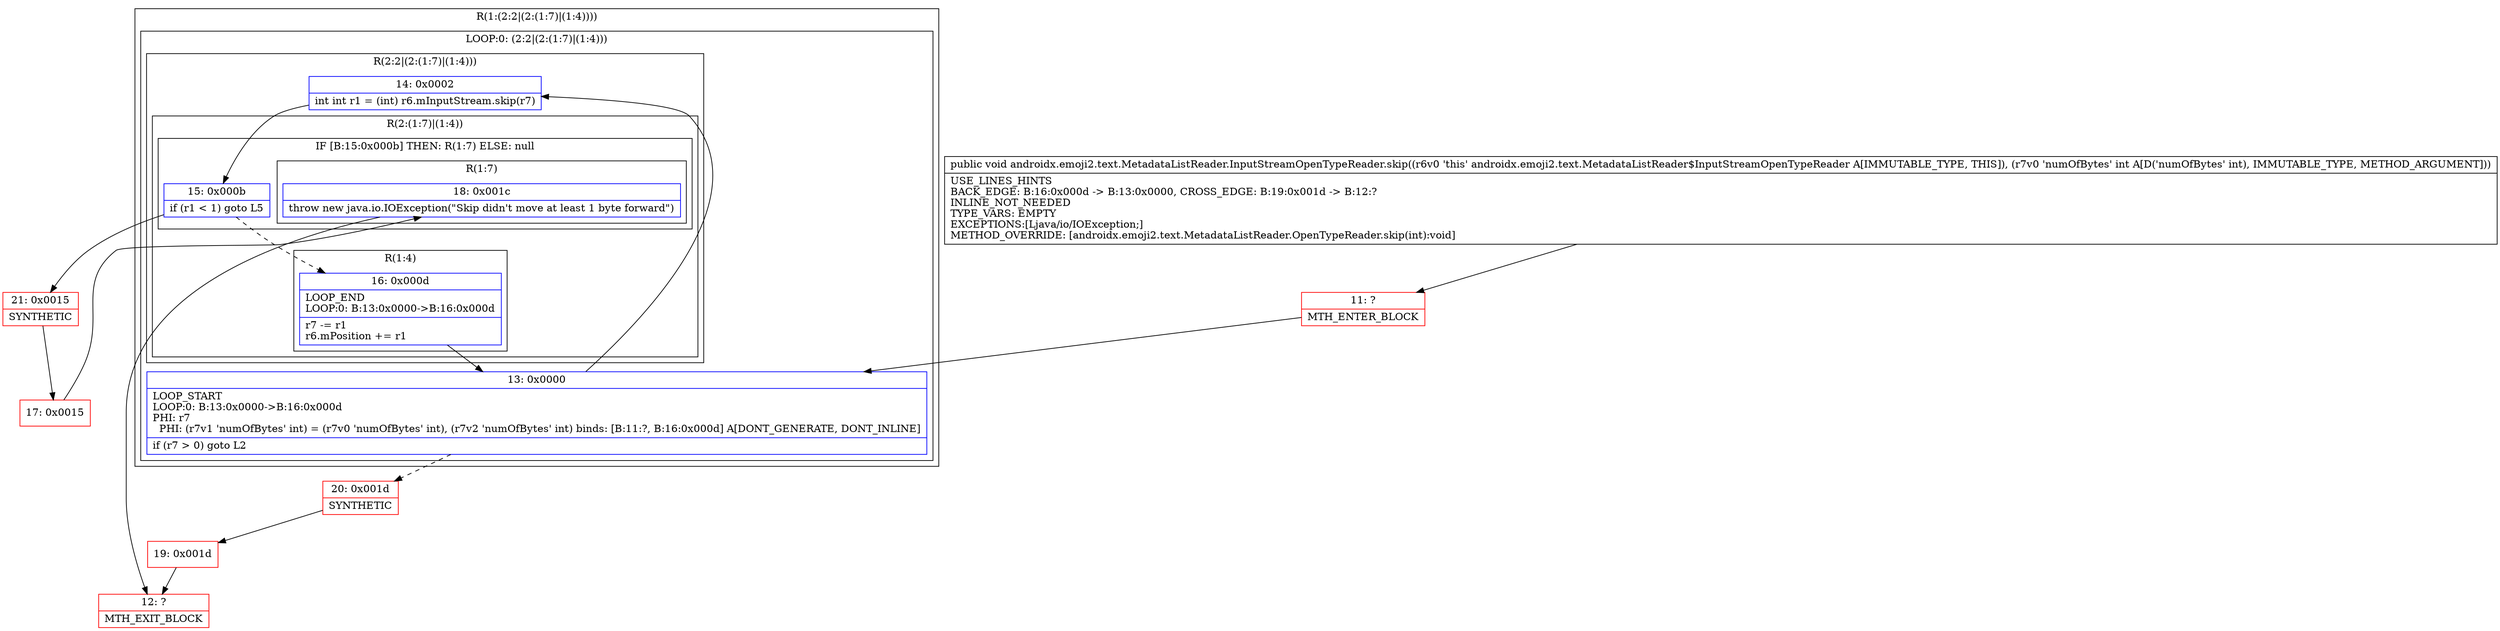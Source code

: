 digraph "CFG forandroidx.emoji2.text.MetadataListReader.InputStreamOpenTypeReader.skip(I)V" {
subgraph cluster_Region_1411323698 {
label = "R(1:(2:2|(2:(1:7)|(1:4))))";
node [shape=record,color=blue];
subgraph cluster_LoopRegion_64688399 {
label = "LOOP:0: (2:2|(2:(1:7)|(1:4)))";
node [shape=record,color=blue];
Node_13 [shape=record,label="{13\:\ 0x0000|LOOP_START\lLOOP:0: B:13:0x0000\-\>B:16:0x000d\lPHI: r7 \l  PHI: (r7v1 'numOfBytes' int) = (r7v0 'numOfBytes' int), (r7v2 'numOfBytes' int) binds: [B:11:?, B:16:0x000d] A[DONT_GENERATE, DONT_INLINE]\l|if (r7 \> 0) goto L2\l}"];
subgraph cluster_Region_110766808 {
label = "R(2:2|(2:(1:7)|(1:4)))";
node [shape=record,color=blue];
Node_14 [shape=record,label="{14\:\ 0x0002|int int r1 = (int) r6.mInputStream.skip(r7)\l}"];
subgraph cluster_Region_213736837 {
label = "R(2:(1:7)|(1:4))";
node [shape=record,color=blue];
subgraph cluster_IfRegion_44259928 {
label = "IF [B:15:0x000b] THEN: R(1:7) ELSE: null";
node [shape=record,color=blue];
Node_15 [shape=record,label="{15\:\ 0x000b|if (r1 \< 1) goto L5\l}"];
subgraph cluster_Region_73098403 {
label = "R(1:7)";
node [shape=record,color=blue];
Node_18 [shape=record,label="{18\:\ 0x001c|throw new java.io.IOException(\"Skip didn't move at least 1 byte forward\")\l}"];
}
}
subgraph cluster_Region_8909920 {
label = "R(1:4)";
node [shape=record,color=blue];
Node_16 [shape=record,label="{16\:\ 0x000d|LOOP_END\lLOOP:0: B:13:0x0000\-\>B:16:0x000d\l|r7 \-= r1\lr6.mPosition += r1\l}"];
}
}
}
}
}
Node_11 [shape=record,color=red,label="{11\:\ ?|MTH_ENTER_BLOCK\l}"];
Node_21 [shape=record,color=red,label="{21\:\ 0x0015|SYNTHETIC\l}"];
Node_17 [shape=record,color=red,label="{17\:\ 0x0015}"];
Node_12 [shape=record,color=red,label="{12\:\ ?|MTH_EXIT_BLOCK\l}"];
Node_20 [shape=record,color=red,label="{20\:\ 0x001d|SYNTHETIC\l}"];
Node_19 [shape=record,color=red,label="{19\:\ 0x001d}"];
MethodNode[shape=record,label="{public void androidx.emoji2.text.MetadataListReader.InputStreamOpenTypeReader.skip((r6v0 'this' androidx.emoji2.text.MetadataListReader$InputStreamOpenTypeReader A[IMMUTABLE_TYPE, THIS]), (r7v0 'numOfBytes' int A[D('numOfBytes' int), IMMUTABLE_TYPE, METHOD_ARGUMENT]))  | USE_LINES_HINTS\lBACK_EDGE: B:16:0x000d \-\> B:13:0x0000, CROSS_EDGE: B:19:0x001d \-\> B:12:?\lINLINE_NOT_NEEDED\lTYPE_VARS: EMPTY\lEXCEPTIONS:[Ljava\/io\/IOException;]\lMETHOD_OVERRIDE: [androidx.emoji2.text.MetadataListReader.OpenTypeReader.skip(int):void]\l}"];
MethodNode -> Node_11;Node_13 -> Node_14;
Node_13 -> Node_20[style=dashed];
Node_14 -> Node_15;
Node_15 -> Node_16[style=dashed];
Node_15 -> Node_21;
Node_18 -> Node_12;
Node_16 -> Node_13;
Node_11 -> Node_13;
Node_21 -> Node_17;
Node_17 -> Node_18;
Node_20 -> Node_19;
Node_19 -> Node_12;
}

